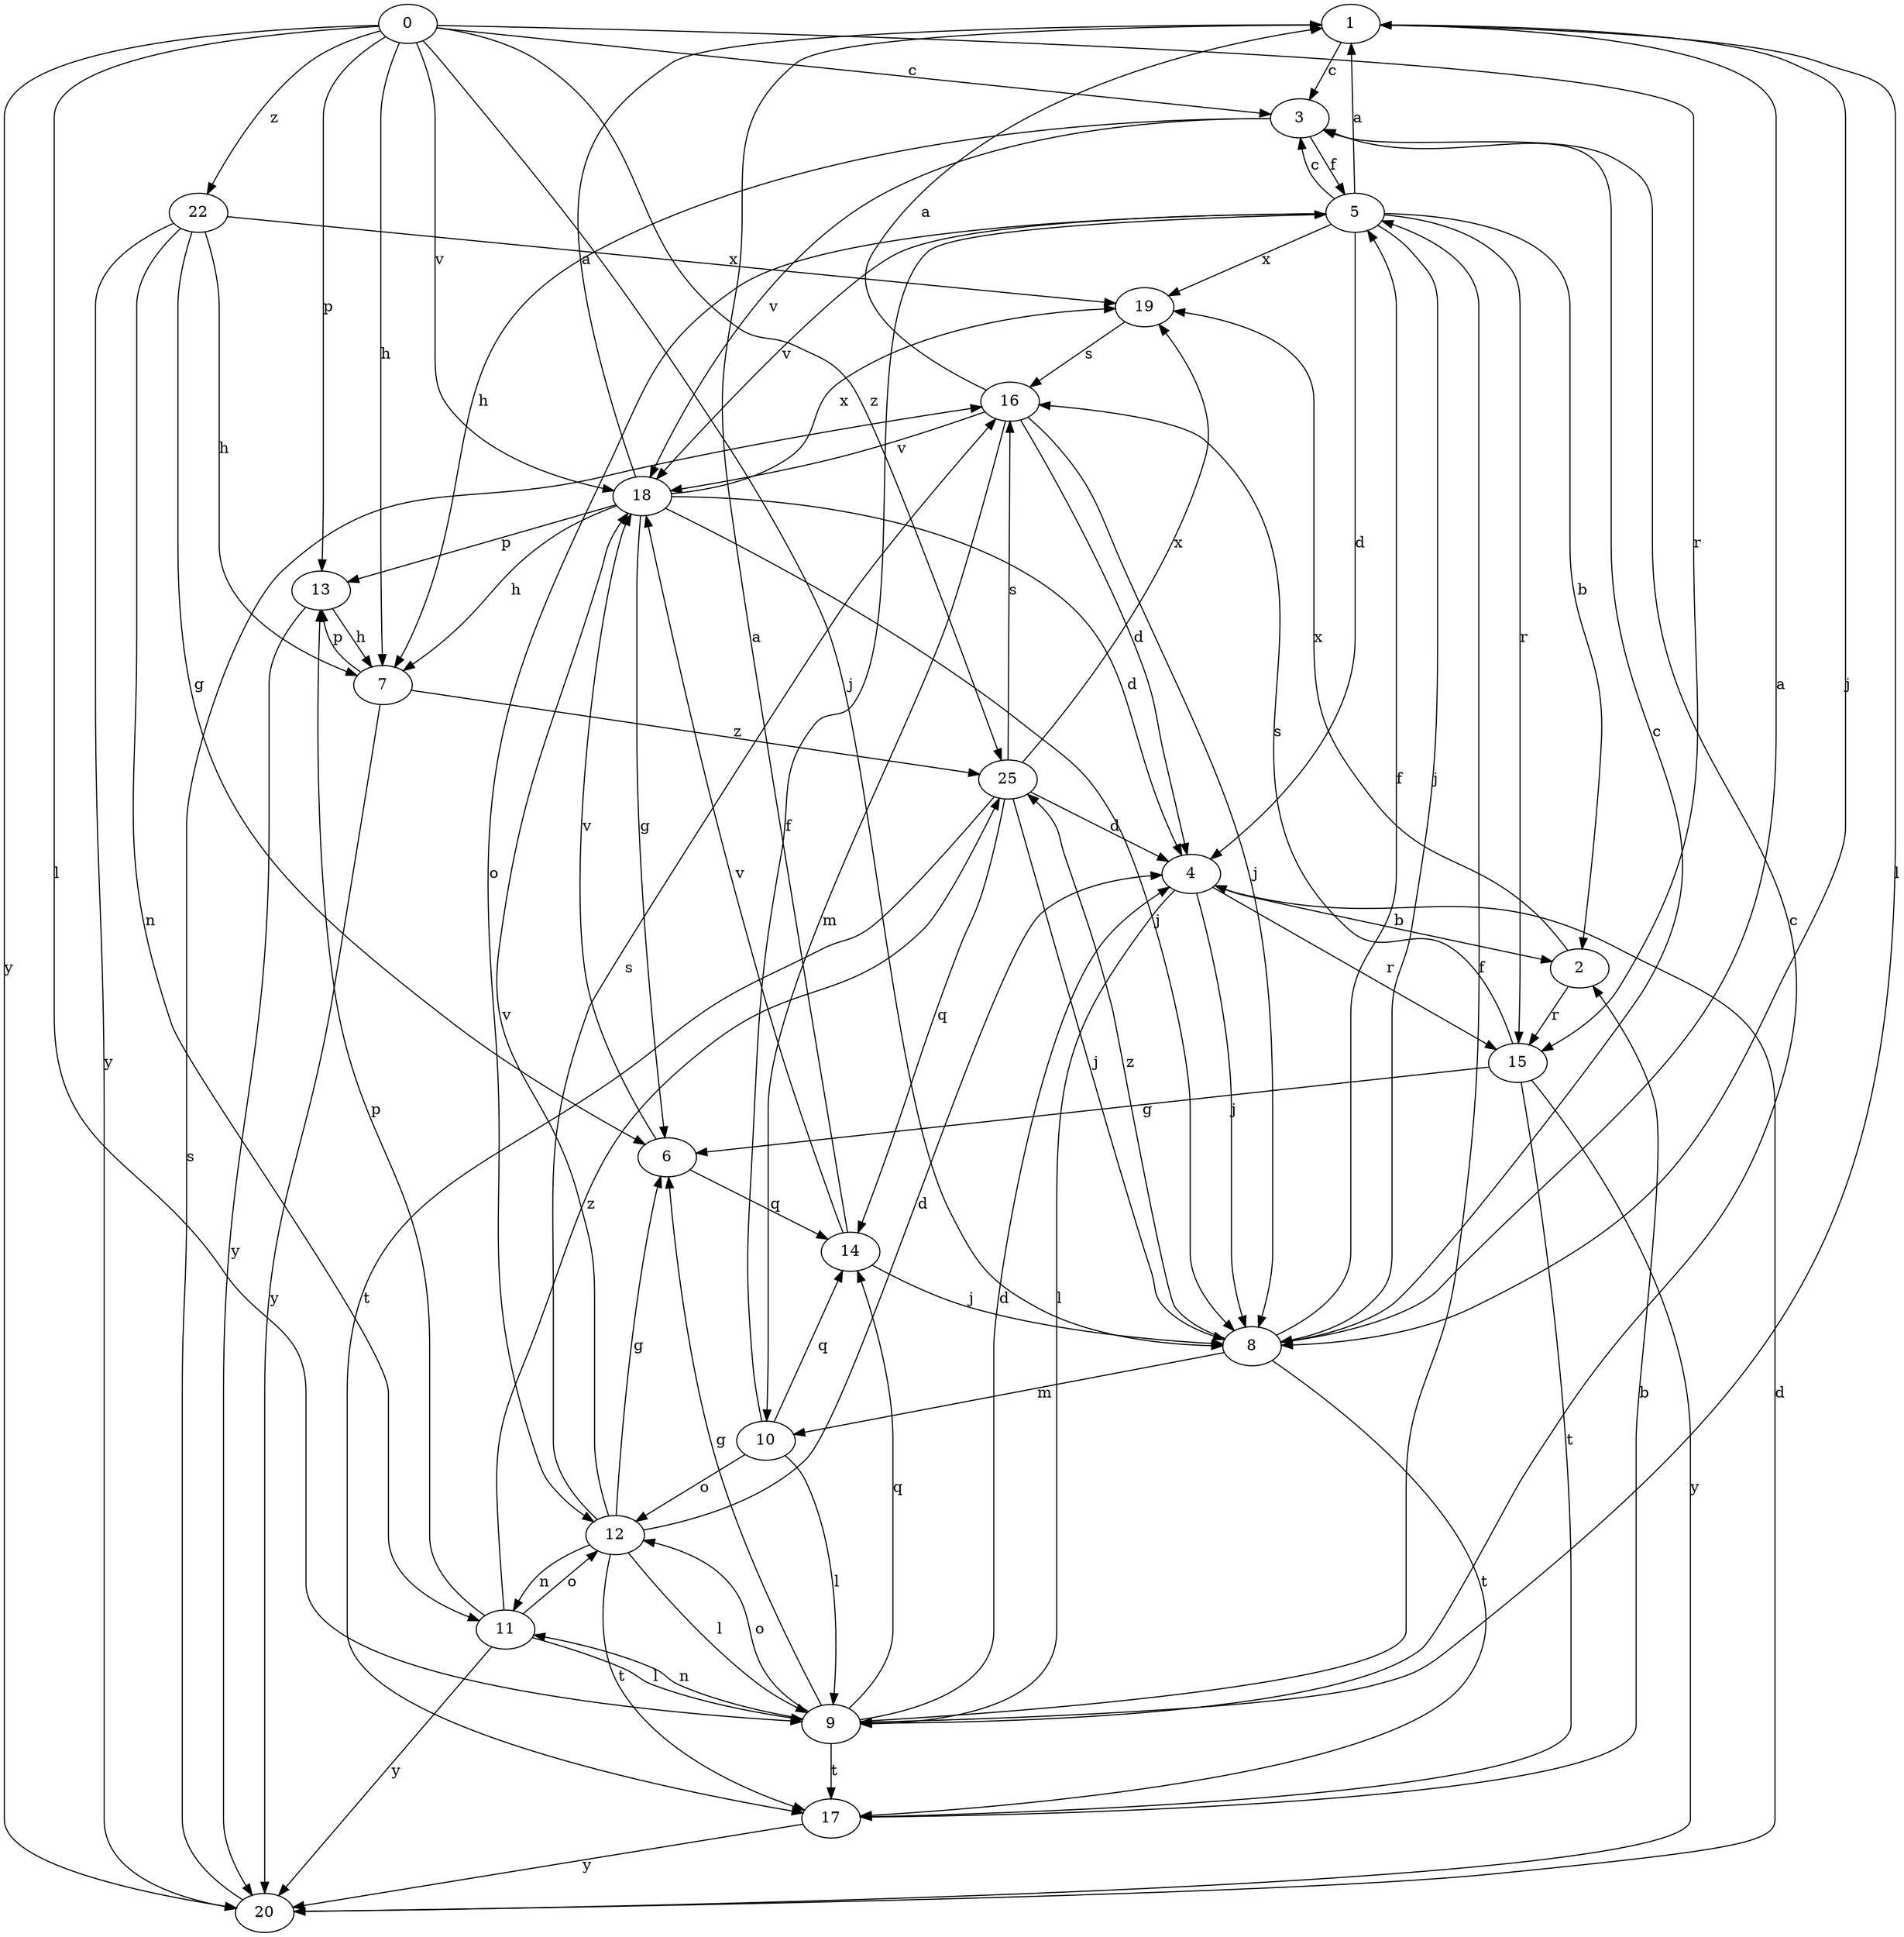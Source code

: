 strict digraph  {
1;
2;
3;
4;
5;
6;
7;
8;
9;
10;
0;
11;
12;
13;
14;
15;
16;
17;
18;
19;
20;
22;
25;
1 -> 3  [label=c];
1 -> 8  [label=j];
1 -> 9  [label=l];
2 -> 15  [label=r];
2 -> 19  [label=x];
3 -> 5  [label=f];
3 -> 7  [label=h];
3 -> 18  [label=v];
4 -> 2  [label=b];
4 -> 8  [label=j];
4 -> 9  [label=l];
4 -> 15  [label=r];
5 -> 1  [label=a];
5 -> 2  [label=b];
5 -> 3  [label=c];
5 -> 4  [label=d];
5 -> 8  [label=j];
5 -> 12  [label=o];
5 -> 15  [label=r];
5 -> 18  [label=v];
5 -> 19  [label=x];
6 -> 14  [label=q];
6 -> 18  [label=v];
7 -> 13  [label=p];
7 -> 20  [label=y];
7 -> 25  [label=z];
8 -> 1  [label=a];
8 -> 3  [label=c];
8 -> 5  [label=f];
8 -> 10  [label=m];
8 -> 17  [label=t];
8 -> 25  [label=z];
9 -> 3  [label=c];
9 -> 4  [label=d];
9 -> 5  [label=f];
9 -> 6  [label=g];
9 -> 11  [label=n];
9 -> 12  [label=o];
9 -> 14  [label=q];
9 -> 17  [label=t];
10 -> 5  [label=f];
10 -> 9  [label=l];
10 -> 12  [label=o];
10 -> 14  [label=q];
0 -> 3  [label=c];
0 -> 7  [label=h];
0 -> 8  [label=j];
0 -> 9  [label=l];
0 -> 13  [label=p];
0 -> 15  [label=r];
0 -> 18  [label=v];
0 -> 20  [label=y];
0 -> 22  [label=z];
0 -> 25  [label=z];
11 -> 9  [label=l];
11 -> 12  [label=o];
11 -> 13  [label=p];
11 -> 20  [label=y];
11 -> 25  [label=z];
12 -> 4  [label=d];
12 -> 6  [label=g];
12 -> 9  [label=l];
12 -> 11  [label=n];
12 -> 16  [label=s];
12 -> 17  [label=t];
12 -> 18  [label=v];
13 -> 7  [label=h];
13 -> 20  [label=y];
14 -> 1  [label=a];
14 -> 8  [label=j];
14 -> 18  [label=v];
15 -> 6  [label=g];
15 -> 16  [label=s];
15 -> 17  [label=t];
15 -> 20  [label=y];
16 -> 1  [label=a];
16 -> 4  [label=d];
16 -> 8  [label=j];
16 -> 10  [label=m];
16 -> 18  [label=v];
17 -> 2  [label=b];
17 -> 20  [label=y];
18 -> 1  [label=a];
18 -> 4  [label=d];
18 -> 6  [label=g];
18 -> 7  [label=h];
18 -> 8  [label=j];
18 -> 13  [label=p];
18 -> 19  [label=x];
19 -> 16  [label=s];
20 -> 4  [label=d];
20 -> 16  [label=s];
22 -> 6  [label=g];
22 -> 7  [label=h];
22 -> 11  [label=n];
22 -> 19  [label=x];
22 -> 20  [label=y];
25 -> 4  [label=d];
25 -> 8  [label=j];
25 -> 14  [label=q];
25 -> 16  [label=s];
25 -> 17  [label=t];
25 -> 19  [label=x];
}
